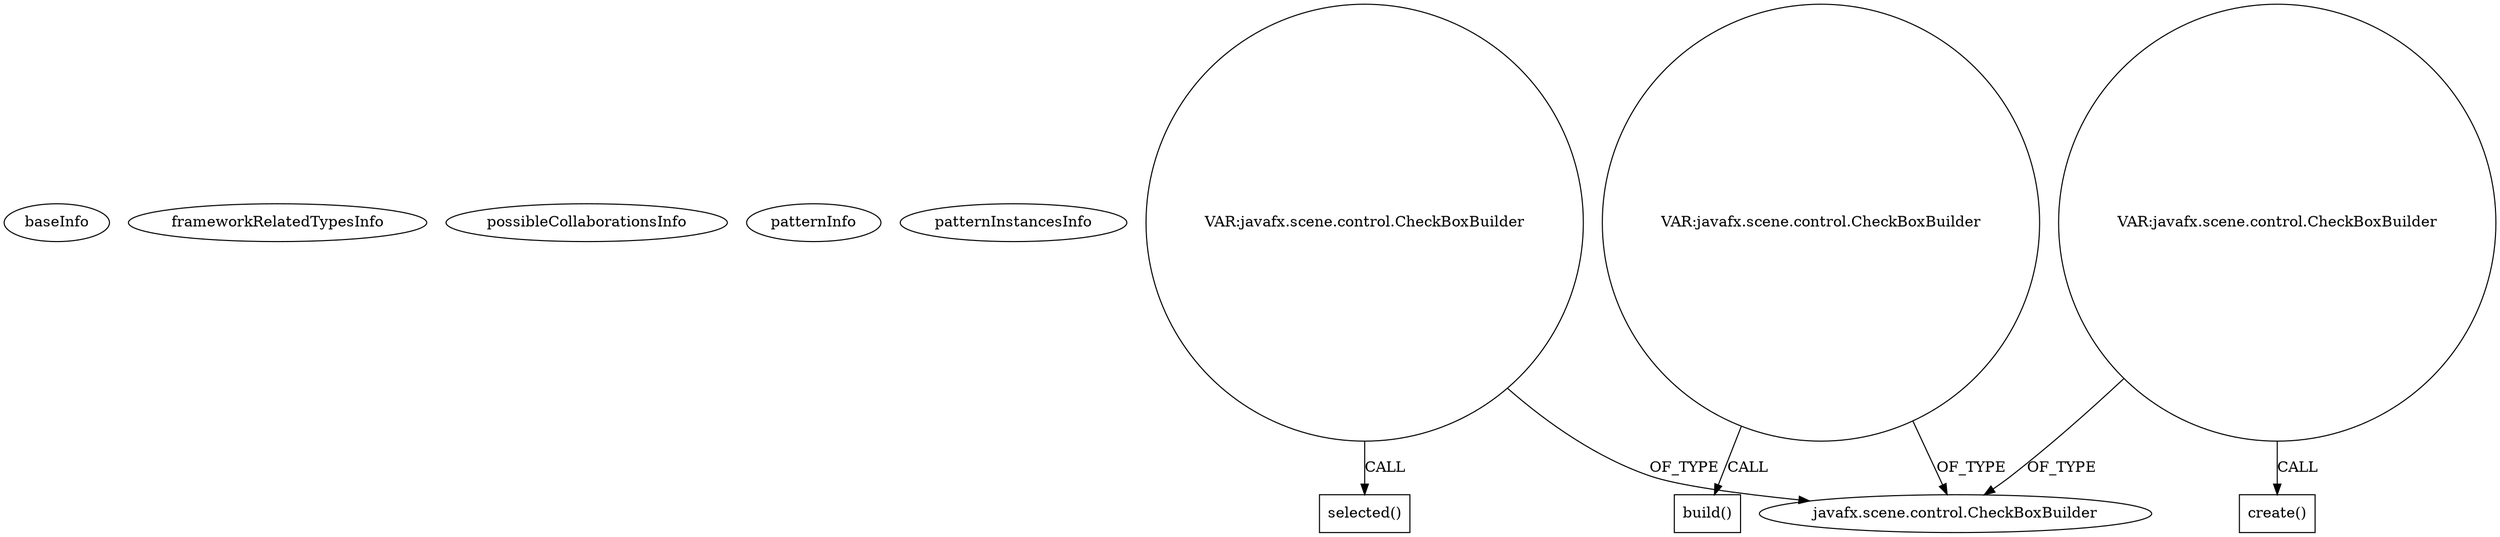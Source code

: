 digraph {
baseInfo[graphId=4615,category="pattern",isAnonymous=false,possibleRelation=false]
frameworkRelatedTypesInfo[]
possibleCollaborationsInfo[]
patternInfo[frequency=2.0,patternRootClient=null]
patternInstancesInfo[0="jalbertcruz-Documentation-manager~/jalbertcruz-Documentation-manager/Documentation-manager-master/src/documentation/manager/DocumentationManager.java~DocumentationManager~3242",1="yorlov-VirtualPointer~/yorlov-VirtualPointer/VirtualPointer-master/src/com/blogspot/captain1653/options/OptionsStage.java~OptionsStage~4889"]
45[label="javafx.scene.control.CheckBoxBuilder",vertexType="FRAMEWORK_CLASS_TYPE",isFrameworkType=false]
46[label="VAR:javafx.scene.control.CheckBoxBuilder",vertexType="VARIABLE_EXPRESION",isFrameworkType=false,shape=circle]
47[label="selected()",vertexType="INSIDE_CALL",isFrameworkType=false,shape=box]
55[label="VAR:javafx.scene.control.CheckBoxBuilder",vertexType="VARIABLE_EXPRESION",isFrameworkType=false,shape=circle]
56[label="build()",vertexType="INSIDE_CALL",isFrameworkType=false,shape=box]
52[label="VAR:javafx.scene.control.CheckBoxBuilder",vertexType="VARIABLE_EXPRESION",isFrameworkType=false,shape=circle]
62[label="create()",vertexType="INSIDE_CALL",isFrameworkType=false,shape=box]
55->45[label="OF_TYPE"]
46->45[label="OF_TYPE"]
52->45[label="OF_TYPE"]
46->47[label="CALL"]
55->56[label="CALL"]
52->62[label="CALL"]
}
